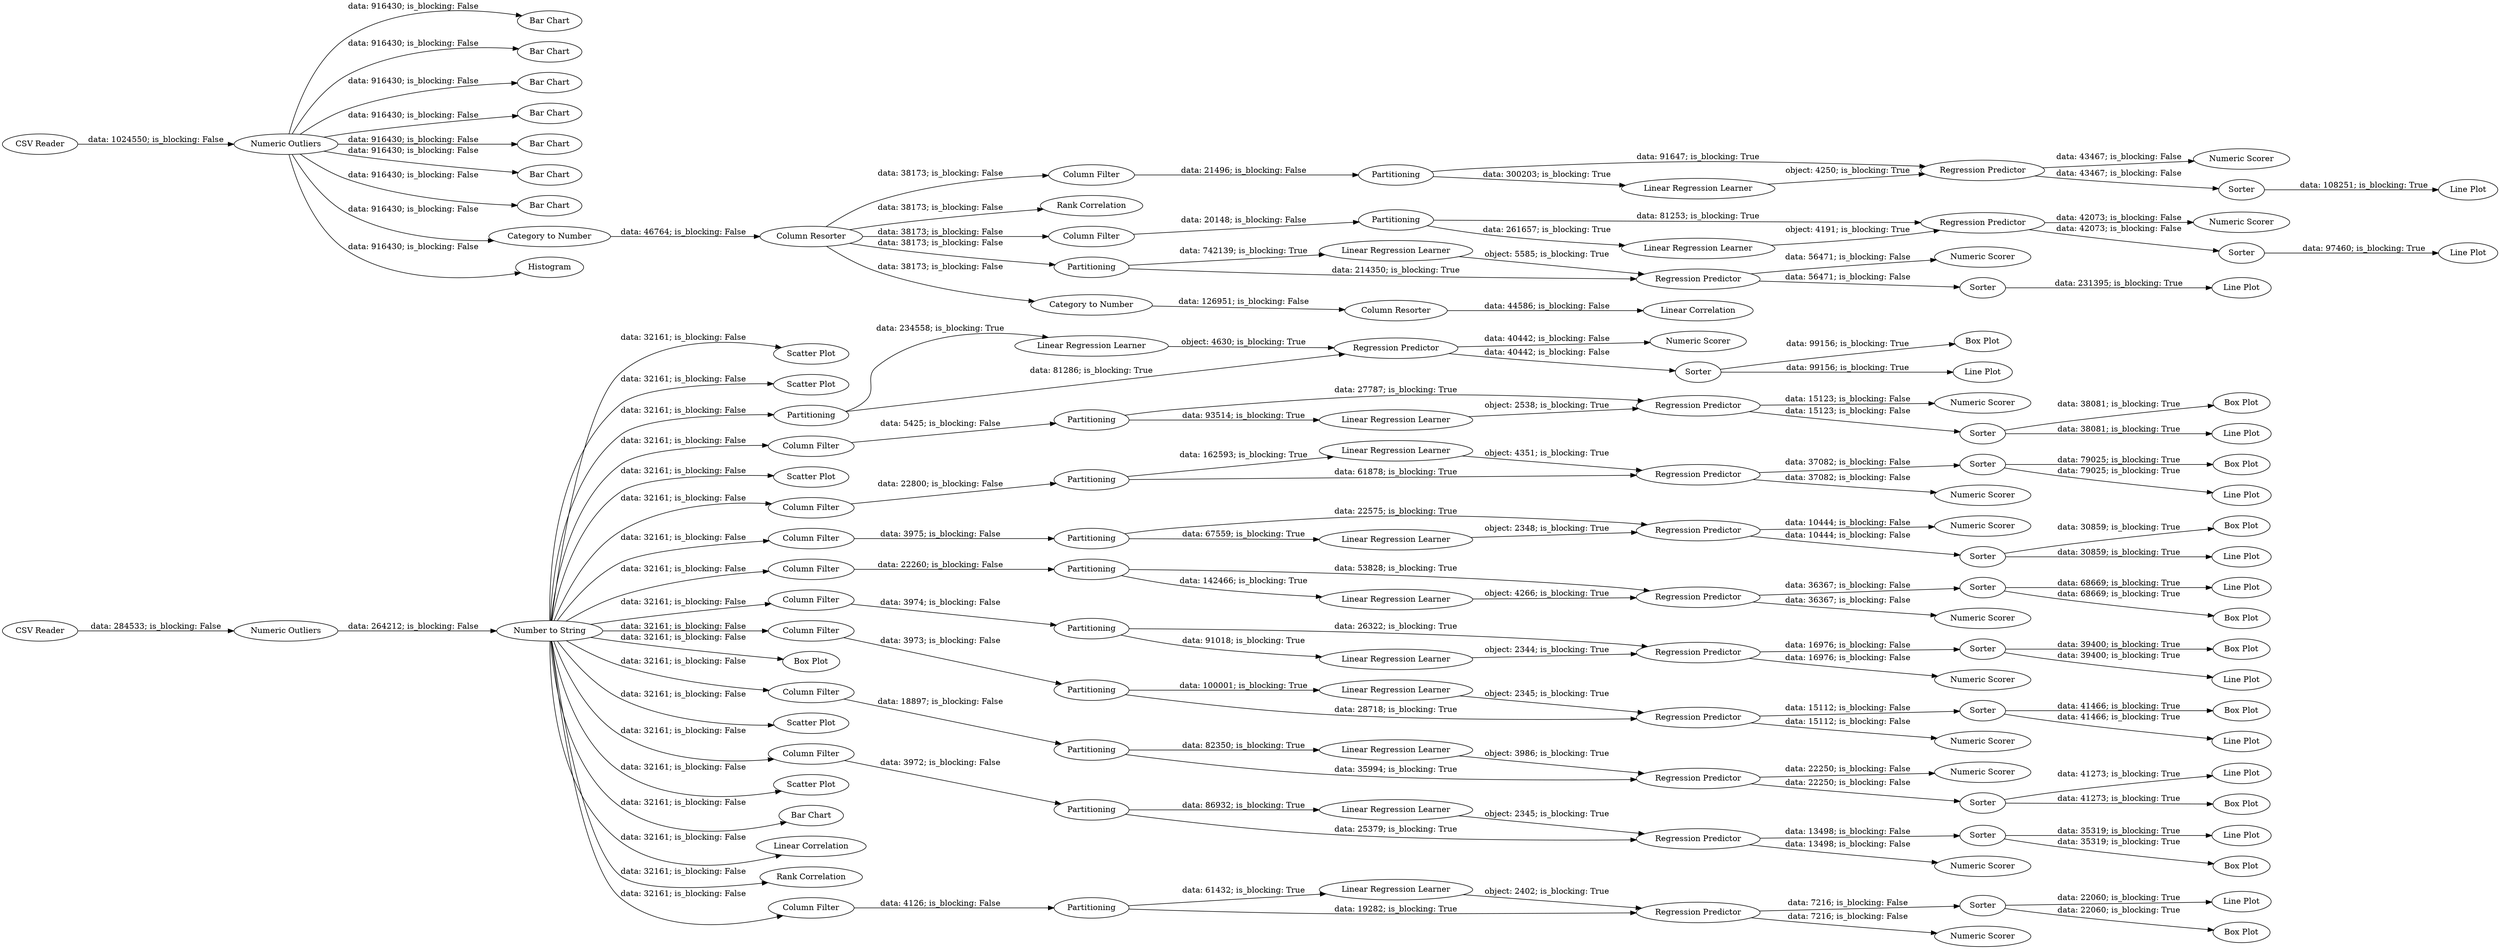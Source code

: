 digraph {
	"3907180835786864601_124" [label="Scatter Plot"]
	"3907180835786864601_40" [label="Numeric Outliers"]
	"3907180835786864601_120" [label="Linear Regression Learner"]
	"3907180835786864601_138" [label="Scatter Plot"]
	"3907180835786864601_113" [label="Regression Predictor"]
	"3907180835786864601_91" [label="Linear Regression Learner"]
	"3907180835786864601_108" [label="Box Plot"]
	"3907180835786864601_82" [label=Sorter]
	"3907180835786864601_25" [label="Regression Predictor"]
	"3907180835786864601_62" [label="Regression Predictor"]
	"3907180835786864601_22" [label="Column Resorter"]
	"3907180835786864601_103" [label=Sorter]
	"3907180835786864601_1" [label="CSV Reader"]
	"3907180835786864601_68" [label="Line Plot"]
	"3907180835786864601_92" [label="Regression Predictor"]
	"3907180835786864601_86" [label=Sorter]
	"3907180835786864601_60" [label=Partitioning]
	"3907180835786864601_29" [label="Linear Regression Learner"]
	"3907180835786864601_13" [label="Column Filter"]
	"3907180835786864601_119" [label=Partitioning]
	"3907180835786864601_14" [label=Partitioning]
	"3907180835786864601_56" [label="Column Filter"]
	"3907180835786864601_95" [label=Sorter]
	"3907180835786864601_127" [label="Box Plot"]
	"3907180835786864601_18" [label="Line Plot"]
	"3907180835786864601_106" [label=Partitioning]
	"3907180835786864601_54" [label="Regression Predictor"]
	"3907180835786864601_26" [label="Numeric Scorer"]
	"3907180835786864601_15" [label="Regression Predictor"]
	"3907180835786864601_53" [label="Linear Regression Learner"]
	"3907180835786864601_71" [label="Linear Regression Learner"]
	"3907180835786864601_75" [label="Line Plot"]
	"3907180835786864601_51" [label="Box Plot"]
	"3907180835786864601_57" [label=Sorter]
	"3907180835786864601_11" [label="Rank Correlation"]
	"3907180835786864601_118" [label="Box Plot"]
	"3907180835786864601_78" [label="Linear Regression Learner"]
	"3907180835786864601_27" [label=Sorter]
	"3907180835786864601_55" [label="Numeric Scorer"]
	"3907180835786864601_3" [label="Numeric Outliers"]
	"3907180835786864601_36" [label="Bar Chart"]
	"3907180835786864601_136" [label="Scatter Plot"]
	"3907180835786864601_8" [label="Numeric Scorer"]
	"3907180835786864601_132" [label="Column Filter"]
	"3907180835786864601_107" [label=Partitioning]
	"3907180835786864601_105" [label="Box Plot"]
	"3907180835786864601_111" [label="Column Filter"]
	"3907180835786864601_9" [label=Sorter]
	"3907180835786864601_114" [label="Linear Regression Learner"]
	"3907180835786864601_12" [label="Column Resorter"]
	"3907180835786864601_83" [label="Regression Predictor"]
	"3907180835786864601_73" [label="Numeric Scorer"]
	"3907180835786864601_133" [label=Sorter]
	"3907180835786864601_20" [label="Linear Correlation"]
	"3907180835786864601_115" [label="Number to String"]
	"3907180835786864601_88" [label="Box Plot"]
	"3907180835786864601_38" [label="Bar Chart"]
	"3907180835786864601_52" [label=Partitioning]
	"3907180835786864601_99" [label="Linear Regression Learner"]
	"3907180835786864601_87" [label="Line Plot"]
	"3907180835786864601_5" [label="Linear Regression Learner"]
	"3907180835786864601_28" [label="Line Plot"]
	"3907180835786864601_64" [label="Column Filter"]
	"3907180835786864601_58" [label="Line Plot"]
	"3907180835786864601_50" [label="Line Plot"]
	"3907180835786864601_100" [label="Regression Predictor"]
	"3907180835786864601_85" [label="Column Filter"]
	"3907180835786864601_98" [label=Partitioning]
	"3907180835786864601_117" [label="Line Plot"]
	"3907180835786864601_89" [label=Partitioning]
	"3907180835786864601_16" [label="Numeric Scorer"]
	"3907180835786864601_131" [label="Numeric Scorer"]
	"3907180835786864601_80" [label="Numeric Scorer"]
	"3907180835786864601_10" [label="Line Plot"]
	"3907180835786864601_7" [label="Regression Predictor"]
	"3907180835786864601_102" [label="Column Filter"]
	"3907180835786864601_125" [label="Box Plot"]
	"3907180835786864601_76" [label="Box Plot"]
	"3907180835786864601_17" [label=Sorter]
	"3907180835786864601_35" [label="Bar Chart"]
	"3907180835786864601_121" [label="Regression Predictor"]
	"3907180835786864601_109" [label="Line Plot"]
	"3907180835786864601_74" [label="Column Filter"]
	"3907180835786864601_67" [label=Sorter]
	"3907180835786864601_96" [label="Line Plot"]
	"3907180835786864601_49" [label=Sorter]
	"3907180835786864601_135" [label="Scatter Plot"]
	"3907180835786864601_24" [label=Partitioning]
	"3907180835786864601_94" [label="Column Filter"]
	"3907180835786864601_128" [label=Partitioning]
	"3907180835786864601_30" [label="Bar Chart"]
	"3907180835786864601_32" [label="Bar Chart"]
	"3907180835786864601_129" [label="Linear Regression Learner"]
	"3907180835786864601_23" [label="Column Filter"]
	"3907180835786864601_104" [label="Line Plot"]
	"3907180835786864601_122" [label="Numeric Scorer"]
	"3907180835786864601_137" [label="Scatter Plot"]
	"3907180835786864601_19" [label="Linear Regression Learner"]
	"3907180835786864601_134" [label="Bar Chart"]
	"3907180835786864601_130" [label="Regression Predictor"]
	"3907180835786864601_33" [label="Bar Chart"]
	"3907180835786864601_66" [label="Linear Correlation"]
	"3907180835786864601_70" [label=Partitioning]
	"3907180835786864601_39" [label="CSV Reader"]
	"3907180835786864601_93" [label="Numeric Scorer"]
	"3907180835786864601_112" [label="Numeric Scorer"]
	"3907180835786864601_97" [label="Box Plot"]
	"3907180835786864601_61" [label="Linear Regression Learner"]
	"3907180835786864601_72" [label="Regression Predictor"]
	"3907180835786864601_31" [label="Bar Chart"]
	"3907180835786864601_79" [label="Regression Predictor"]
	"3907180835786864601_59" [label="Box Plot"]
	"3907180835786864601_90" [label="Linear Regression Learner"]
	"3907180835786864601_6" [label=Partitioning]
	"3907180835786864601_126" [label="Line Plot"]
	"3907180835786864601_101" [label="Numeric Scorer"]
	"3907180835786864601_65" [label="Rank Correlation"]
	"3907180835786864601_110" [label=Sorter]
	"3907180835786864601_69" [label="Box Plot"]
	"3907180835786864601_84" [label="Numeric Scorer"]
	"3907180835786864601_4" [label="Category to Number"]
	"3907180835786864601_116" [label=Sorter]
	"3907180835786864601_34" [label=Histogram]
	"3907180835786864601_77" [label=Partitioning]
	"3907180835786864601_21" [label="Category to Number"]
	"3907180835786864601_63" [label="Numeric Scorer"]
	"3907180835786864601_81" [label="Column Filter"]
	"3907180835786864601_129" -> "3907180835786864601_130" [label="object: 4351; is_blocking: True"]
	"3907180835786864601_57" -> "3907180835786864601_59" [label="data: 68669; is_blocking: True"]
	"3907180835786864601_92" -> "3907180835786864601_93" [label="data: 13498; is_blocking: False"]
	"3907180835786864601_14" -> "3907180835786864601_19" [label="data: 300203; is_blocking: True"]
	"3907180835786864601_24" -> "3907180835786864601_29" [label="data: 261657; is_blocking: True"]
	"3907180835786864601_52" -> "3907180835786864601_53" [label="data: 93514; is_blocking: True"]
	"3907180835786864601_71" -> "3907180835786864601_72" [label="object: 3986; is_blocking: True"]
	"3907180835786864601_77" -> "3907180835786864601_78" [label="data: 61432; is_blocking: True"]
	"3907180835786864601_116" -> "3907180835786864601_118" [label="data: 99156; is_blocking: True"]
	"3907180835786864601_25" -> "3907180835786864601_26" [label="data: 42073; is_blocking: False"]
	"3907180835786864601_115" -> "3907180835786864601_124" [label="data: 32161; is_blocking: False"]
	"3907180835786864601_115" -> "3907180835786864601_135" [label="data: 32161; is_blocking: False"]
	"3907180835786864601_102" -> "3907180835786864601_106" [label="data: 3973; is_blocking: False"]
	"3907180835786864601_70" -> "3907180835786864601_71" [label="data: 82350; is_blocking: True"]
	"3907180835786864601_3" -> "3907180835786864601_32" [label="data: 916430; is_blocking: False"]
	"3907180835786864601_19" -> "3907180835786864601_15" [label="object: 4250; is_blocking: True"]
	"3907180835786864601_115" -> "3907180835786864601_125" [label="data: 32161; is_blocking: False"]
	"3907180835786864601_120" -> "3907180835786864601_121" [label="object: 4630; is_blocking: True"]
	"3907180835786864601_3" -> "3907180835786864601_35" [label="data: 916430; is_blocking: False"]
	"3907180835786864601_77" -> "3907180835786864601_79" [label="data: 19282; is_blocking: True"]
	"3907180835786864601_133" -> "3907180835786864601_127" [label="data: 79025; is_blocking: True"]
	"3907180835786864601_12" -> "3907180835786864601_6" [label="data: 38173; is_blocking: False"]
	"3907180835786864601_3" -> "3907180835786864601_38" [label="data: 916430; is_blocking: False"]
	"3907180835786864601_106" -> "3907180835786864601_99" [label="data: 100001; is_blocking: True"]
	"3907180835786864601_3" -> "3907180835786864601_36" [label="data: 916430; is_blocking: False"]
	"3907180835786864601_15" -> "3907180835786864601_16" [label="data: 43467; is_blocking: False"]
	"3907180835786864601_3" -> "3907180835786864601_30" [label="data: 916430; is_blocking: False"]
	"3907180835786864601_121" -> "3907180835786864601_122" [label="data: 40442; is_blocking: False"]
	"3907180835786864601_5" -> "3907180835786864601_7" [label="object: 5585; is_blocking: True"]
	"3907180835786864601_116" -> "3907180835786864601_117" [label="data: 99156; is_blocking: True"]
	"3907180835786864601_107" -> "3907180835786864601_113" [label="data: 22575; is_blocking: True"]
	"3907180835786864601_6" -> "3907180835786864601_7" [label="data: 214350; is_blocking: True"]
	"3907180835786864601_94" -> "3907180835786864601_98" [label="data: 3972; is_blocking: False"]
	"3907180835786864601_9" -> "3907180835786864601_10" [label="data: 231395; is_blocking: True"]
	"3907180835786864601_110" -> "3907180835786864601_109" [label="data: 30859; is_blocking: True"]
	"3907180835786864601_54" -> "3907180835786864601_55" [label="data: 15123; is_blocking: False"]
	"3907180835786864601_115" -> "3907180835786864601_66" [label="data: 32161; is_blocking: False"]
	"3907180835786864601_7" -> "3907180835786864601_8" [label="data: 56471; is_blocking: False"]
	"3907180835786864601_3" -> "3907180835786864601_34" [label="data: 916430; is_blocking: False"]
	"3907180835786864601_115" -> "3907180835786864601_132" [label="data: 32161; is_blocking: False"]
	"3907180835786864601_24" -> "3907180835786864601_25" [label="data: 81253; is_blocking: True"]
	"3907180835786864601_132" -> "3907180835786864601_128" [label="data: 22800; is_blocking: False"]
	"3907180835786864601_12" -> "3907180835786864601_23" [label="data: 38173; is_blocking: False"]
	"3907180835786864601_70" -> "3907180835786864601_72" [label="data: 35994; is_blocking: True"]
	"3907180835786864601_27" -> "3907180835786864601_28" [label="data: 97460; is_blocking: True"]
	"3907180835786864601_67" -> "3907180835786864601_69" [label="data: 41273; is_blocking: True"]
	"3907180835786864601_113" -> "3907180835786864601_112" [label="data: 10444; is_blocking: False"]
	"3907180835786864601_3" -> "3907180835786864601_33" [label="data: 916430; is_blocking: False"]
	"3907180835786864601_14" -> "3907180835786864601_15" [label="data: 91647; is_blocking: True"]
	"3907180835786864601_49" -> "3907180835786864601_50" [label="data: 38081; is_blocking: True"]
	"3907180835786864601_82" -> "3907180835786864601_75" [label="data: 22060; is_blocking: True"]
	"3907180835786864601_95" -> "3907180835786864601_96" [label="data: 35319; is_blocking: True"]
	"3907180835786864601_62" -> "3907180835786864601_57" [label="data: 36367; is_blocking: False"]
	"3907180835786864601_107" -> "3907180835786864601_114" [label="data: 67559; is_blocking: True"]
	"3907180835786864601_85" -> "3907180835786864601_89" [label="data: 3974; is_blocking: False"]
	"3907180835786864601_98" -> "3907180835786864601_92" [label="data: 25379; is_blocking: True"]
	"3907180835786864601_74" -> "3907180835786864601_70" [label="data: 18897; is_blocking: False"]
	"3907180835786864601_103" -> "3907180835786864601_105" [label="data: 41466; is_blocking: True"]
	"3907180835786864601_81" -> "3907180835786864601_77" [label="data: 4126; is_blocking: False"]
	"3907180835786864601_111" -> "3907180835786864601_107" [label="data: 3975; is_blocking: False"]
	"3907180835786864601_3" -> "3907180835786864601_4" [label="data: 916430; is_blocking: False"]
	"3907180835786864601_64" -> "3907180835786864601_60" [label="data: 22260; is_blocking: False"]
	"3907180835786864601_4" -> "3907180835786864601_12" [label="data: 46764; is_blocking: False"]
	"3907180835786864601_114" -> "3907180835786864601_113" [label="object: 2348; is_blocking: True"]
	"3907180835786864601_83" -> "3907180835786864601_86" [label="data: 16976; is_blocking: False"]
	"3907180835786864601_3" -> "3907180835786864601_31" [label="data: 916430; is_blocking: False"]
	"3907180835786864601_115" -> "3907180835786864601_138" [label="data: 32161; is_blocking: False"]
	"3907180835786864601_17" -> "3907180835786864601_18" [label="data: 108251; is_blocking: True"]
	"3907180835786864601_21" -> "3907180835786864601_22" [label="data: 126951; is_blocking: False"]
	"3907180835786864601_15" -> "3907180835786864601_17" [label="data: 43467; is_blocking: False"]
	"3907180835786864601_100" -> "3907180835786864601_101" [label="data: 15112; is_blocking: False"]
	"3907180835786864601_89" -> "3907180835786864601_90" [label="data: 91018; is_blocking: True"]
	"3907180835786864601_86" -> "3907180835786864601_87" [label="data: 39400; is_blocking: True"]
	"3907180835786864601_54" -> "3907180835786864601_49" [label="data: 15123; is_blocking: False"]
	"3907180835786864601_79" -> "3907180835786864601_80" [label="data: 7216; is_blocking: False"]
	"3907180835786864601_99" -> "3907180835786864601_100" [label="object: 2345; is_blocking: True"]
	"3907180835786864601_61" -> "3907180835786864601_62" [label="object: 4266; is_blocking: True"]
	"3907180835786864601_40" -> "3907180835786864601_115" [label="data: 264212; is_blocking: False"]
	"3907180835786864601_60" -> "3907180835786864601_62" [label="data: 53828; is_blocking: True"]
	"3907180835786864601_98" -> "3907180835786864601_91" [label="data: 86932; is_blocking: True"]
	"3907180835786864601_128" -> "3907180835786864601_129" [label="data: 162593; is_blocking: True"]
	"3907180835786864601_133" -> "3907180835786864601_126" [label="data: 79025; is_blocking: True"]
	"3907180835786864601_78" -> "3907180835786864601_79" [label="object: 2402; is_blocking: True"]
	"3907180835786864601_115" -> "3907180835786864601_134" [label="data: 32161; is_blocking: False"]
	"3907180835786864601_86" -> "3907180835786864601_88" [label="data: 39400; is_blocking: True"]
	"3907180835786864601_13" -> "3907180835786864601_14" [label="data: 21496; is_blocking: False"]
	"3907180835786864601_115" -> "3907180835786864601_64" [label="data: 32161; is_blocking: False"]
	"3907180835786864601_1" -> "3907180835786864601_3" [label="data: 1024550; is_blocking: False"]
	"3907180835786864601_39" -> "3907180835786864601_40" [label="data: 284533; is_blocking: False"]
	"3907180835786864601_7" -> "3907180835786864601_9" [label="data: 56471; is_blocking: False"]
	"3907180835786864601_115" -> "3907180835786864601_74" [label="data: 32161; is_blocking: False"]
	"3907180835786864601_115" -> "3907180835786864601_94" [label="data: 32161; is_blocking: False"]
	"3907180835786864601_72" -> "3907180835786864601_73" [label="data: 22250; is_blocking: False"]
	"3907180835786864601_103" -> "3907180835786864601_104" [label="data: 41466; is_blocking: True"]
	"3907180835786864601_113" -> "3907180835786864601_110" [label="data: 10444; is_blocking: False"]
	"3907180835786864601_115" -> "3907180835786864601_119" [label="data: 32161; is_blocking: False"]
	"3907180835786864601_67" -> "3907180835786864601_68" [label="data: 41273; is_blocking: True"]
	"3907180835786864601_115" -> "3907180835786864601_85" [label="data: 32161; is_blocking: False"]
	"3907180835786864601_115" -> "3907180835786864601_111" [label="data: 32161; is_blocking: False"]
	"3907180835786864601_72" -> "3907180835786864601_67" [label="data: 22250; is_blocking: False"]
	"3907180835786864601_56" -> "3907180835786864601_52" [label="data: 5425; is_blocking: False"]
	"3907180835786864601_25" -> "3907180835786864601_27" [label="data: 42073; is_blocking: False"]
	"3907180835786864601_83" -> "3907180835786864601_84" [label="data: 16976; is_blocking: False"]
	"3907180835786864601_89" -> "3907180835786864601_83" [label="data: 26322; is_blocking: True"]
	"3907180835786864601_92" -> "3907180835786864601_95" [label="data: 13498; is_blocking: False"]
	"3907180835786864601_110" -> "3907180835786864601_108" [label="data: 30859; is_blocking: True"]
	"3907180835786864601_115" -> "3907180835786864601_136" [label="data: 32161; is_blocking: False"]
	"3907180835786864601_95" -> "3907180835786864601_97" [label="data: 35319; is_blocking: True"]
	"3907180835786864601_115" -> "3907180835786864601_81" [label="data: 32161; is_blocking: False"]
	"3907180835786864601_29" -> "3907180835786864601_25" [label="object: 4191; is_blocking: True"]
	"3907180835786864601_62" -> "3907180835786864601_63" [label="data: 36367; is_blocking: False"]
	"3907180835786864601_52" -> "3907180835786864601_54" [label="data: 27787; is_blocking: True"]
	"3907180835786864601_49" -> "3907180835786864601_51" [label="data: 38081; is_blocking: True"]
	"3907180835786864601_121" -> "3907180835786864601_116" [label="data: 40442; is_blocking: False"]
	"3907180835786864601_79" -> "3907180835786864601_82" [label="data: 7216; is_blocking: False"]
	"3907180835786864601_12" -> "3907180835786864601_21" [label="data: 38173; is_blocking: False"]
	"3907180835786864601_60" -> "3907180835786864601_61" [label="data: 142466; is_blocking: True"]
	"3907180835786864601_106" -> "3907180835786864601_100" [label="data: 28718; is_blocking: True"]
	"3907180835786864601_53" -> "3907180835786864601_54" [label="object: 2538; is_blocking: True"]
	"3907180835786864601_115" -> "3907180835786864601_56" [label="data: 32161; is_blocking: False"]
	"3907180835786864601_119" -> "3907180835786864601_120" [label="data: 234558; is_blocking: True"]
	"3907180835786864601_22" -> "3907180835786864601_20" [label="data: 44586; is_blocking: False"]
	"3907180835786864601_23" -> "3907180835786864601_24" [label="data: 20148; is_blocking: False"]
	"3907180835786864601_90" -> "3907180835786864601_83" [label="object: 2344; is_blocking: True"]
	"3907180835786864601_130" -> "3907180835786864601_131" [label="data: 37082; is_blocking: False"]
	"3907180835786864601_115" -> "3907180835786864601_102" [label="data: 32161; is_blocking: False"]
	"3907180835786864601_128" -> "3907180835786864601_130" [label="data: 61878; is_blocking: True"]
	"3907180835786864601_119" -> "3907180835786864601_121" [label="data: 81286; is_blocking: True"]
	"3907180835786864601_115" -> "3907180835786864601_137" [label="data: 32161; is_blocking: False"]
	"3907180835786864601_115" -> "3907180835786864601_65" [label="data: 32161; is_blocking: False"]
	"3907180835786864601_100" -> "3907180835786864601_103" [label="data: 15112; is_blocking: False"]
	"3907180835786864601_130" -> "3907180835786864601_133" [label="data: 37082; is_blocking: False"]
	"3907180835786864601_82" -> "3907180835786864601_76" [label="data: 22060; is_blocking: True"]
	"3907180835786864601_6" -> "3907180835786864601_5" [label="data: 742139; is_blocking: True"]
	"3907180835786864601_57" -> "3907180835786864601_58" [label="data: 68669; is_blocking: True"]
	"3907180835786864601_12" -> "3907180835786864601_13" [label="data: 38173; is_blocking: False"]
	"3907180835786864601_91" -> "3907180835786864601_92" [label="object: 2345; is_blocking: True"]
	"3907180835786864601_12" -> "3907180835786864601_11" [label="data: 38173; is_blocking: False"]
	rankdir=LR
}
